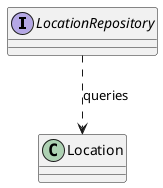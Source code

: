 
@startuml
interface LocationRepository {
}

class Location {
}

LocationRepository ..> Location : queries

@enduml
